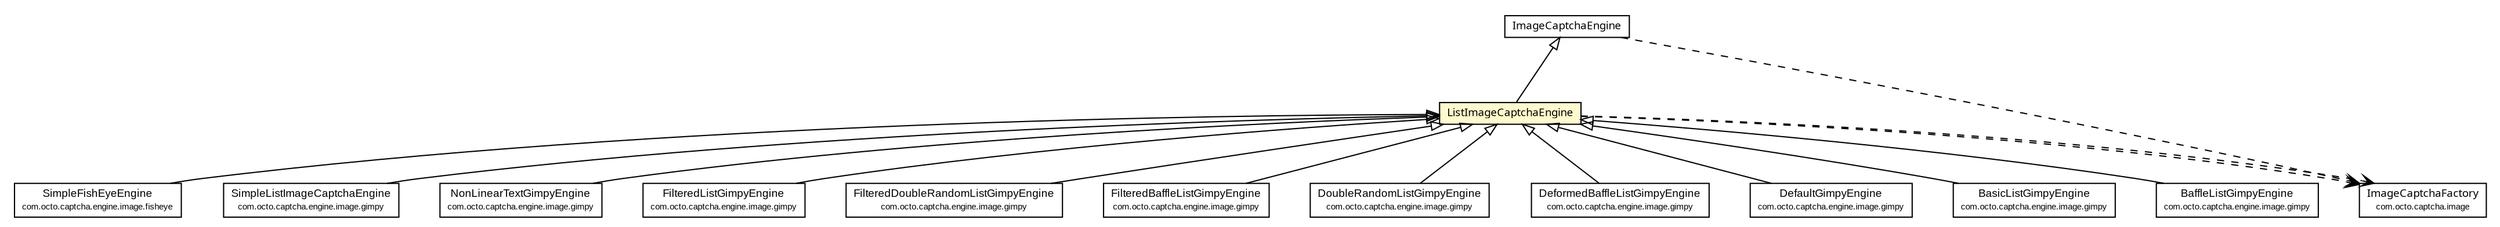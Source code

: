 #!/usr/local/bin/dot
#
# Class diagram 
# Generated by UmlGraph version 4.6 (http://www.spinellis.gr/sw/umlgraph)
#

digraph G {
	edge [fontname="arial",fontsize=10,labelfontname="arial",labelfontsize=10];
	node [fontname="arial",fontsize=10,shape=plaintext];
	// com.octo.captcha.engine.image.ListImageCaptchaEngine
	c13066 [label=<<table border="0" cellborder="1" cellspacing="0" cellpadding="2" port="p" bgcolor="lemonChiffon" href="./ListImageCaptchaEngine.html">
		<tr><td><table border="0" cellspacing="0" cellpadding="1">
			<tr><td><font face="ariali"> ListImageCaptchaEngine </font></td></tr>
		</table></td></tr>
		</table>>, fontname="arial", fontcolor="black", fontsize=9.0];
	// com.octo.captcha.engine.image.ImageCaptchaEngine
	c13067 [label=<<table border="0" cellborder="1" cellspacing="0" cellpadding="2" port="p" href="./ImageCaptchaEngine.html">
		<tr><td><table border="0" cellspacing="0" cellpadding="1">
			<tr><td><font face="ariali"> ImageCaptchaEngine </font></td></tr>
		</table></td></tr>
		</table>>, fontname="arial", fontcolor="black", fontsize=9.0];
	// com.octo.captcha.engine.image.fisheye.SimpleFishEyeEngine
	c13069 [label=<<table border="0" cellborder="1" cellspacing="0" cellpadding="2" port="p" href="./fisheye/SimpleFishEyeEngine.html">
		<tr><td><table border="0" cellspacing="0" cellpadding="1">
			<tr><td> SimpleFishEyeEngine </td></tr>
			<tr><td><font point-size="7.0"> com.octo.captcha.engine.image.fisheye </font></td></tr>
		</table></td></tr>
		</table>>, fontname="arial", fontcolor="black", fontsize=9.0];
	// com.octo.captcha.engine.image.gimpy.SimpleListImageCaptchaEngine
	c13070 [label=<<table border="0" cellborder="1" cellspacing="0" cellpadding="2" port="p" href="./gimpy/SimpleListImageCaptchaEngine.html">
		<tr><td><table border="0" cellspacing="0" cellpadding="1">
			<tr><td> SimpleListImageCaptchaEngine </td></tr>
			<tr><td><font point-size="7.0"> com.octo.captcha.engine.image.gimpy </font></td></tr>
		</table></td></tr>
		</table>>, fontname="arial", fontcolor="black", fontsize=9.0];
	// com.octo.captcha.engine.image.gimpy.NonLinearTextGimpyEngine
	c13071 [label=<<table border="0" cellborder="1" cellspacing="0" cellpadding="2" port="p" href="./gimpy/NonLinearTextGimpyEngine.html">
		<tr><td><table border="0" cellspacing="0" cellpadding="1">
			<tr><td> NonLinearTextGimpyEngine </td></tr>
			<tr><td><font point-size="7.0"> com.octo.captcha.engine.image.gimpy </font></td></tr>
		</table></td></tr>
		</table>>, fontname="arial", fontcolor="black", fontsize=9.0];
	// com.octo.captcha.engine.image.gimpy.FilteredListGimpyEngine
	c13073 [label=<<table border="0" cellborder="1" cellspacing="0" cellpadding="2" port="p" href="./gimpy/FilteredListGimpyEngine.html">
		<tr><td><table border="0" cellspacing="0" cellpadding="1">
			<tr><td> FilteredListGimpyEngine </td></tr>
			<tr><td><font point-size="7.0"> com.octo.captcha.engine.image.gimpy </font></td></tr>
		</table></td></tr>
		</table>>, fontname="arial", fontcolor="black", fontsize=9.0];
	// com.octo.captcha.engine.image.gimpy.FilteredDoubleRandomListGimpyEngine
	c13075 [label=<<table border="0" cellborder="1" cellspacing="0" cellpadding="2" port="p" href="./gimpy/FilteredDoubleRandomListGimpyEngine.html">
		<tr><td><table border="0" cellspacing="0" cellpadding="1">
			<tr><td> FilteredDoubleRandomListGimpyEngine </td></tr>
			<tr><td><font point-size="7.0"> com.octo.captcha.engine.image.gimpy </font></td></tr>
		</table></td></tr>
		</table>>, fontname="arial", fontcolor="black", fontsize=9.0];
	// com.octo.captcha.engine.image.gimpy.FilteredBaffleListGimpyEngine
	c13076 [label=<<table border="0" cellborder="1" cellspacing="0" cellpadding="2" port="p" href="./gimpy/FilteredBaffleListGimpyEngine.html">
		<tr><td><table border="0" cellspacing="0" cellpadding="1">
			<tr><td> FilteredBaffleListGimpyEngine </td></tr>
			<tr><td><font point-size="7.0"> com.octo.captcha.engine.image.gimpy </font></td></tr>
		</table></td></tr>
		</table>>, fontname="arial", fontcolor="black", fontsize=9.0];
	// com.octo.captcha.engine.image.gimpy.DoubleRandomListGimpyEngine
	c13077 [label=<<table border="0" cellborder="1" cellspacing="0" cellpadding="2" port="p" href="./gimpy/DoubleRandomListGimpyEngine.html">
		<tr><td><table border="0" cellspacing="0" cellpadding="1">
			<tr><td> DoubleRandomListGimpyEngine </td></tr>
			<tr><td><font point-size="7.0"> com.octo.captcha.engine.image.gimpy </font></td></tr>
		</table></td></tr>
		</table>>, fontname="arial", fontcolor="black", fontsize=9.0];
	// com.octo.captcha.engine.image.gimpy.DeformedBaffleListGimpyEngine
	c13078 [label=<<table border="0" cellborder="1" cellspacing="0" cellpadding="2" port="p" href="./gimpy/DeformedBaffleListGimpyEngine.html">
		<tr><td><table border="0" cellspacing="0" cellpadding="1">
			<tr><td> DeformedBaffleListGimpyEngine </td></tr>
			<tr><td><font point-size="7.0"> com.octo.captcha.engine.image.gimpy </font></td></tr>
		</table></td></tr>
		</table>>, fontname="arial", fontcolor="black", fontsize=9.0];
	// com.octo.captcha.engine.image.gimpy.DefaultGimpyEngine
	c13079 [label=<<table border="0" cellborder="1" cellspacing="0" cellpadding="2" port="p" href="./gimpy/DefaultGimpyEngine.html">
		<tr><td><table border="0" cellspacing="0" cellpadding="1">
			<tr><td> DefaultGimpyEngine </td></tr>
			<tr><td><font point-size="7.0"> com.octo.captcha.engine.image.gimpy </font></td></tr>
		</table></td></tr>
		</table>>, fontname="arial", fontcolor="black", fontsize=9.0];
	// com.octo.captcha.engine.image.gimpy.BasicListGimpyEngine
	c13080 [label=<<table border="0" cellborder="1" cellspacing="0" cellpadding="2" port="p" href="./gimpy/BasicListGimpyEngine.html">
		<tr><td><table border="0" cellspacing="0" cellpadding="1">
			<tr><td> BasicListGimpyEngine </td></tr>
			<tr><td><font point-size="7.0"> com.octo.captcha.engine.image.gimpy </font></td></tr>
		</table></td></tr>
		</table>>, fontname="arial", fontcolor="black", fontsize=9.0];
	// com.octo.captcha.engine.image.gimpy.BaffleListGimpyEngine
	c13082 [label=<<table border="0" cellborder="1" cellspacing="0" cellpadding="2" port="p" href="./gimpy/BaffleListGimpyEngine.html">
		<tr><td><table border="0" cellspacing="0" cellpadding="1">
			<tr><td> BaffleListGimpyEngine </td></tr>
			<tr><td><font point-size="7.0"> com.octo.captcha.engine.image.gimpy </font></td></tr>
		</table></td></tr>
		</table>>, fontname="arial", fontcolor="black", fontsize=9.0];
	// com.octo.captcha.image.ImageCaptchaFactory
	c13095 [label=<<table border="0" cellborder="1" cellspacing="0" cellpadding="2" port="p" href="../../image/ImageCaptchaFactory.html">
		<tr><td><table border="0" cellspacing="0" cellpadding="1">
			<tr><td><font face="ariali"> ImageCaptchaFactory </font></td></tr>
			<tr><td><font point-size="7.0"> com.octo.captcha.image </font></td></tr>
		</table></td></tr>
		</table>>, fontname="arial", fontcolor="black", fontsize=9.0];
	//com.octo.captcha.engine.image.ListImageCaptchaEngine extends com.octo.captcha.engine.image.ImageCaptchaEngine
	c13067:p -> c13066:p [dir=back,arrowtail=empty];
	//com.octo.captcha.engine.image.fisheye.SimpleFishEyeEngine extends com.octo.captcha.engine.image.ListImageCaptchaEngine
	c13066:p -> c13069:p [dir=back,arrowtail=empty];
	//com.octo.captcha.engine.image.gimpy.SimpleListImageCaptchaEngine extends com.octo.captcha.engine.image.ListImageCaptchaEngine
	c13066:p -> c13070:p [dir=back,arrowtail=empty];
	//com.octo.captcha.engine.image.gimpy.NonLinearTextGimpyEngine extends com.octo.captcha.engine.image.ListImageCaptchaEngine
	c13066:p -> c13071:p [dir=back,arrowtail=empty];
	//com.octo.captcha.engine.image.gimpy.FilteredListGimpyEngine extends com.octo.captcha.engine.image.ListImageCaptchaEngine
	c13066:p -> c13073:p [dir=back,arrowtail=empty];
	//com.octo.captcha.engine.image.gimpy.FilteredDoubleRandomListGimpyEngine extends com.octo.captcha.engine.image.ListImageCaptchaEngine
	c13066:p -> c13075:p [dir=back,arrowtail=empty];
	//com.octo.captcha.engine.image.gimpy.FilteredBaffleListGimpyEngine extends com.octo.captcha.engine.image.ListImageCaptchaEngine
	c13066:p -> c13076:p [dir=back,arrowtail=empty];
	//com.octo.captcha.engine.image.gimpy.DoubleRandomListGimpyEngine extends com.octo.captcha.engine.image.ListImageCaptchaEngine
	c13066:p -> c13077:p [dir=back,arrowtail=empty];
	//com.octo.captcha.engine.image.gimpy.DeformedBaffleListGimpyEngine extends com.octo.captcha.engine.image.ListImageCaptchaEngine
	c13066:p -> c13078:p [dir=back,arrowtail=empty];
	//com.octo.captcha.engine.image.gimpy.DefaultGimpyEngine extends com.octo.captcha.engine.image.ListImageCaptchaEngine
	c13066:p -> c13079:p [dir=back,arrowtail=empty];
	//com.octo.captcha.engine.image.gimpy.BasicListGimpyEngine extends com.octo.captcha.engine.image.ListImageCaptchaEngine
	c13066:p -> c13080:p [dir=back,arrowtail=empty];
	//com.octo.captcha.engine.image.gimpy.BaffleListGimpyEngine extends com.octo.captcha.engine.image.ListImageCaptchaEngine
	c13066:p -> c13082:p [dir=back,arrowtail=empty];
	// com.octo.captcha.engine.image.ListImageCaptchaEngine DEPEND com.octo.captcha.image.ImageCaptchaFactory
	c13066:p -> c13095:p [taillabel="", label="", headlabel="", fontname="arial", fontcolor="black", fontsize=10.0, color="black", arrowhead=open, style=dashed];
	// com.octo.captcha.engine.image.ListImageCaptchaEngine DEPEND com.octo.captcha.image.ImageCaptchaFactory
	c13066:p -> c13095:p [taillabel="", label="", headlabel="", fontname="arial", fontcolor="black", fontsize=10.0, color="black", arrowhead=open, style=dashed];
	// com.octo.captcha.engine.image.ImageCaptchaEngine DEPEND com.octo.captcha.image.ImageCaptchaFactory
	c13067:p -> c13095:p [taillabel="", label="", headlabel="", fontname="arial", fontcolor="black", fontsize=10.0, color="black", arrowhead=open, style=dashed];
}

